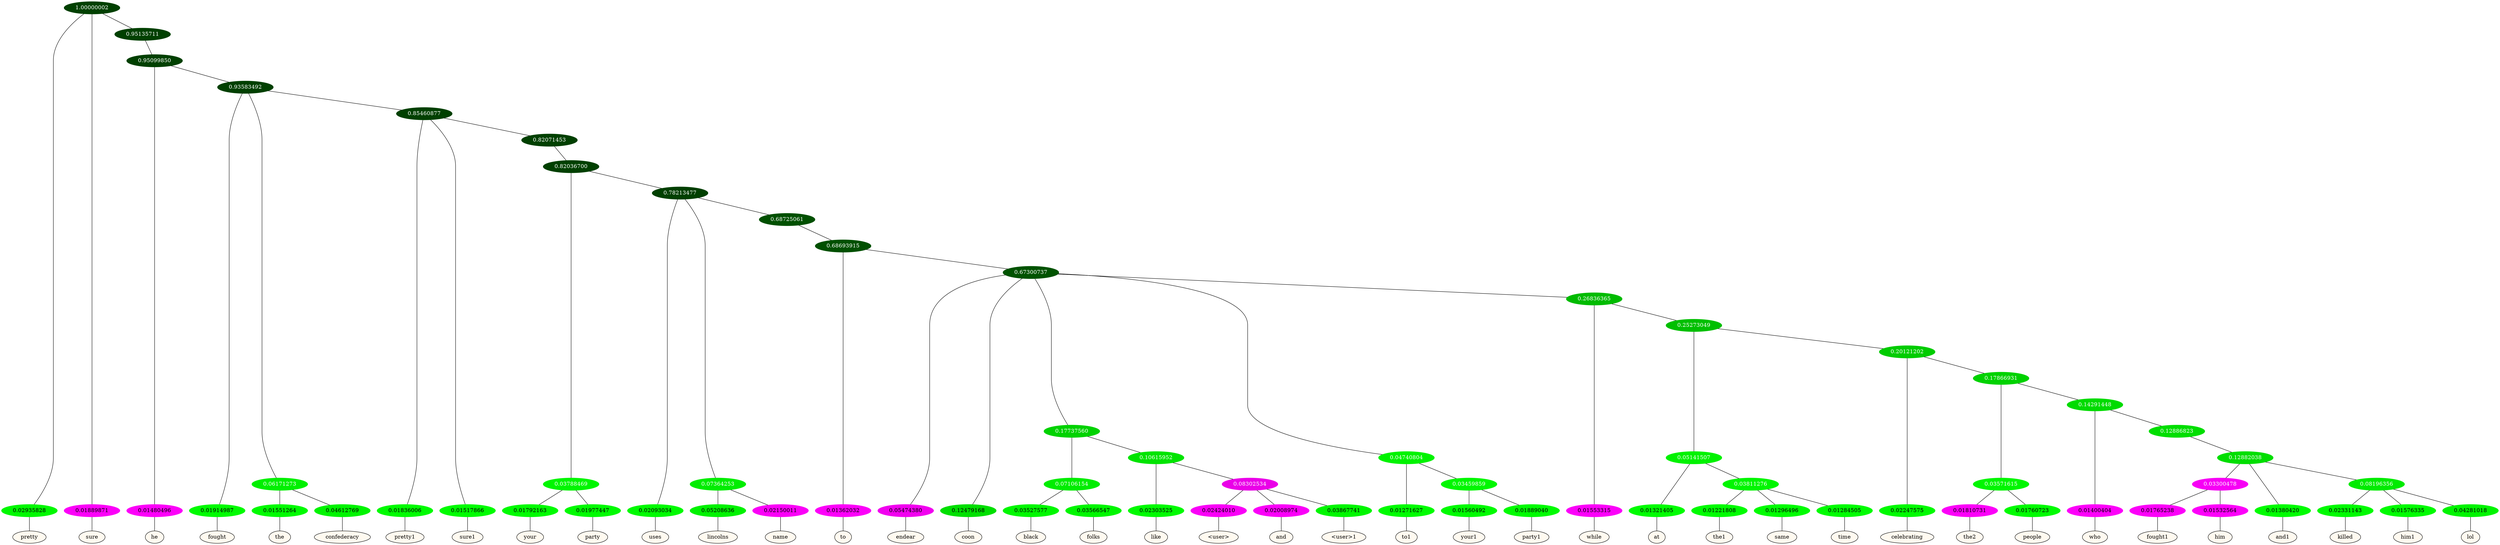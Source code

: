 graph {
	node [format=png height=0.15 nodesep=0.001 ordering=out overlap=prism overlap_scaling=0.01 ranksep=0.001 ratio=0.2 style=filled width=0.15]
	{
		rank=same
		a_w_1 [label=pretty color=black fillcolor=floralwhite style="filled,solid"]
		a_w_2 [label=sure color=black fillcolor=floralwhite style="filled,solid"]
		a_w_5 [label=he color=black fillcolor=floralwhite style="filled,solid"]
		a_w_7 [label=fought color=black fillcolor=floralwhite style="filled,solid"]
		a_w_10 [label=the color=black fillcolor=floralwhite style="filled,solid"]
		a_w_11 [label=confederacy color=black fillcolor=floralwhite style="filled,solid"]
		a_w_12 [label=pretty1 color=black fillcolor=floralwhite style="filled,solid"]
		a_w_13 [label=sure1 color=black fillcolor=floralwhite style="filled,solid"]
		a_w_18 [label=your color=black fillcolor=floralwhite style="filled,solid"]
		a_w_19 [label=party color=black fillcolor=floralwhite style="filled,solid"]
		a_w_20 [label=uses color=black fillcolor=floralwhite style="filled,solid"]
		a_w_23 [label=lincolns color=black fillcolor=floralwhite style="filled,solid"]
		a_w_24 [label=name color=black fillcolor=floralwhite style="filled,solid"]
		a_w_26 [label=to color=black fillcolor=floralwhite style="filled,solid"]
		a_w_28 [label=endear color=black fillcolor=floralwhite style="filled,solid"]
		a_w_29 [label=coon color=black fillcolor=floralwhite style="filled,solid"]
		a_w_39 [label=black color=black fillcolor=floralwhite style="filled,solid"]
		a_w_40 [label=folks color=black fillcolor=floralwhite style="filled,solid"]
		a_w_41 [label=like color=black fillcolor=floralwhite style="filled,solid"]
		a_w_47 [label="\<user\>" color=black fillcolor=floralwhite style="filled,solid"]
		a_w_48 [label=and color=black fillcolor=floralwhite style="filled,solid"]
		a_w_49 [label="\<user\>1" color=black fillcolor=floralwhite style="filled,solid"]
		a_w_35 [label=to1 color=black fillcolor=floralwhite style="filled,solid"]
		a_w_43 [label=your1 color=black fillcolor=floralwhite style="filled,solid"]
		a_w_44 [label=party1 color=black fillcolor=floralwhite style="filled,solid"]
		a_w_37 [label=while color=black fillcolor=floralwhite style="filled,solid"]
		a_w_50 [label=at color=black fillcolor=floralwhite style="filled,solid"]
		a_w_54 [label=the1 color=black fillcolor=floralwhite style="filled,solid"]
		a_w_55 [label=same color=black fillcolor=floralwhite style="filled,solid"]
		a_w_56 [label=time color=black fillcolor=floralwhite style="filled,solid"]
		a_w_52 [label=celebrating color=black fillcolor=floralwhite style="filled,solid"]
		a_w_59 [label=the2 color=black fillcolor=floralwhite style="filled,solid"]
		a_w_60 [label=people color=black fillcolor=floralwhite style="filled,solid"]
		a_w_61 [label=who color=black fillcolor=floralwhite style="filled,solid"]
		a_w_67 [label=fought1 color=black fillcolor=floralwhite style="filled,solid"]
		a_w_68 [label=him color=black fillcolor=floralwhite style="filled,solid"]
		a_w_65 [label=and1 color=black fillcolor=floralwhite style="filled,solid"]
		a_w_69 [label=killed color=black fillcolor=floralwhite style="filled,solid"]
		a_w_70 [label=him1 color=black fillcolor=floralwhite style="filled,solid"]
		a_w_71 [label=lol color=black fillcolor=floralwhite style="filled,solid"]
	}
	a_n_1 -- a_w_1
	a_n_2 -- a_w_2
	a_n_5 -- a_w_5
	a_n_7 -- a_w_7
	a_n_10 -- a_w_10
	a_n_11 -- a_w_11
	a_n_12 -- a_w_12
	a_n_13 -- a_w_13
	a_n_18 -- a_w_18
	a_n_19 -- a_w_19
	a_n_20 -- a_w_20
	a_n_23 -- a_w_23
	a_n_24 -- a_w_24
	a_n_26 -- a_w_26
	a_n_28 -- a_w_28
	a_n_29 -- a_w_29
	a_n_39 -- a_w_39
	a_n_40 -- a_w_40
	a_n_41 -- a_w_41
	a_n_47 -- a_w_47
	a_n_48 -- a_w_48
	a_n_49 -- a_w_49
	a_n_35 -- a_w_35
	a_n_43 -- a_w_43
	a_n_44 -- a_w_44
	a_n_37 -- a_w_37
	a_n_50 -- a_w_50
	a_n_54 -- a_w_54
	a_n_55 -- a_w_55
	a_n_56 -- a_w_56
	a_n_52 -- a_w_52
	a_n_59 -- a_w_59
	a_n_60 -- a_w_60
	a_n_61 -- a_w_61
	a_n_67 -- a_w_67
	a_n_68 -- a_w_68
	a_n_65 -- a_w_65
	a_n_69 -- a_w_69
	a_n_70 -- a_w_70
	a_n_71 -- a_w_71
	{
		rank=same
		a_n_1 [label=0.02935828 color="0.334 1.000 0.971" fontcolor=black]
		a_n_2 [label=0.01889871 color="0.835 1.000 0.981" fontcolor=black]
		a_n_5 [label=0.01480496 color="0.835 1.000 0.985" fontcolor=black]
		a_n_7 [label=0.01914987 color="0.334 1.000 0.981" fontcolor=black]
		a_n_10 [label=0.01551264 color="0.334 1.000 0.984" fontcolor=black]
		a_n_11 [label=0.04612769 color="0.334 1.000 0.954" fontcolor=black]
		a_n_12 [label=0.01836006 color="0.334 1.000 0.982" fontcolor=black]
		a_n_13 [label=0.01517866 color="0.334 1.000 0.985" fontcolor=black]
		a_n_18 [label=0.01792163 color="0.334 1.000 0.982" fontcolor=black]
		a_n_19 [label=0.01977447 color="0.334 1.000 0.980" fontcolor=black]
		a_n_20 [label=0.02093034 color="0.334 1.000 0.979" fontcolor=black]
		a_n_23 [label=0.05208636 color="0.334 1.000 0.948" fontcolor=black]
		a_n_24 [label=0.02150011 color="0.835 1.000 0.978" fontcolor=black]
		a_n_26 [label=0.01362032 color="0.835 1.000 0.986" fontcolor=black]
		a_n_28 [label=0.05474380 color="0.835 1.000 0.945" fontcolor=black]
		a_n_29 [label=0.12479168 color="0.334 1.000 0.875" fontcolor=black]
		a_n_39 [label=0.03527577 color="0.334 1.000 0.965" fontcolor=black]
		a_n_40 [label=0.03566547 color="0.334 1.000 0.964" fontcolor=black]
		a_n_41 [label=0.02303525 color="0.334 1.000 0.977" fontcolor=black]
		a_n_47 [label=0.02424010 color="0.835 1.000 0.976" fontcolor=black]
		a_n_48 [label=0.02008974 color="0.835 1.000 0.980" fontcolor=black]
		a_n_49 [label=0.03867741 color="0.334 1.000 0.961" fontcolor=black]
		a_n_35 [label=0.01271627 color="0.334 1.000 0.987" fontcolor=black]
		a_n_43 [label=0.01560492 color="0.334 1.000 0.984" fontcolor=black]
		a_n_44 [label=0.01889040 color="0.334 1.000 0.981" fontcolor=black]
		a_n_37 [label=0.01553315 color="0.835 1.000 0.984" fontcolor=black]
		a_n_50 [label=0.01321405 color="0.334 1.000 0.987" fontcolor=black]
		a_n_54 [label=0.01221808 color="0.334 1.000 0.988" fontcolor=black]
		a_n_55 [label=0.01296496 color="0.334 1.000 0.987" fontcolor=black]
		a_n_56 [label=0.01284505 color="0.334 1.000 0.987" fontcolor=black]
		a_n_52 [label=0.02247575 color="0.334 1.000 0.978" fontcolor=black]
		a_n_59 [label=0.01810731 color="0.835 1.000 0.982" fontcolor=black]
		a_n_60 [label=0.01760723 color="0.334 1.000 0.982" fontcolor=black]
		a_n_61 [label=0.01400404 color="0.835 1.000 0.986" fontcolor=black]
		a_n_67 [label=0.01765238 color="0.835 1.000 0.982" fontcolor=black]
		a_n_68 [label=0.01532564 color="0.835 1.000 0.985" fontcolor=black]
		a_n_65 [label=0.01380420 color="0.334 1.000 0.986" fontcolor=black]
		a_n_69 [label=0.02331143 color="0.334 1.000 0.977" fontcolor=black]
		a_n_70 [label=0.01576335 color="0.334 1.000 0.984" fontcolor=black]
		a_n_71 [label=0.04281018 color="0.334 1.000 0.957" fontcolor=black]
	}
	a_n_0 [label=1.00000002 color="0.334 1.000 0.250" fontcolor=grey99]
	a_n_0 -- a_n_1
	a_n_0 -- a_n_2
	a_n_3 [label=0.95135711 color="0.334 1.000 0.250" fontcolor=grey99]
	a_n_0 -- a_n_3
	a_n_4 [label=0.95099850 color="0.334 1.000 0.250" fontcolor=grey99]
	a_n_3 -- a_n_4
	a_n_4 -- a_n_5
	a_n_6 [label=0.93583492 color="0.334 1.000 0.250" fontcolor=grey99]
	a_n_4 -- a_n_6
	a_n_6 -- a_n_7
	a_n_8 [label=0.06171273 color="0.334 1.000 0.938" fontcolor=grey99]
	a_n_6 -- a_n_8
	a_n_9 [label=0.85460877 color="0.334 1.000 0.250" fontcolor=grey99]
	a_n_6 -- a_n_9
	a_n_8 -- a_n_10
	a_n_8 -- a_n_11
	a_n_9 -- a_n_12
	a_n_9 -- a_n_13
	a_n_14 [label=0.82071453 color="0.334 1.000 0.250" fontcolor=grey99]
	a_n_9 -- a_n_14
	a_n_15 [label=0.82036700 color="0.334 1.000 0.250" fontcolor=grey99]
	a_n_14 -- a_n_15
	a_n_16 [label=0.03788469 color="0.334 1.000 0.962" fontcolor=grey99]
	a_n_15 -- a_n_16
	a_n_17 [label=0.78213477 color="0.334 1.000 0.250" fontcolor=grey99]
	a_n_15 -- a_n_17
	a_n_16 -- a_n_18
	a_n_16 -- a_n_19
	a_n_17 -- a_n_20
	a_n_21 [label=0.07364253 color="0.334 1.000 0.926" fontcolor=grey99]
	a_n_17 -- a_n_21
	a_n_22 [label=0.68725061 color="0.334 1.000 0.313" fontcolor=grey99]
	a_n_17 -- a_n_22
	a_n_21 -- a_n_23
	a_n_21 -- a_n_24
	a_n_25 [label=0.68693915 color="0.334 1.000 0.313" fontcolor=grey99]
	a_n_22 -- a_n_25
	a_n_25 -- a_n_26
	a_n_27 [label=0.67300737 color="0.334 1.000 0.327" fontcolor=grey99]
	a_n_25 -- a_n_27
	a_n_27 -- a_n_28
	a_n_27 -- a_n_29
	a_n_30 [label=0.17737560 color="0.334 1.000 0.823" fontcolor=grey99]
	a_n_27 -- a_n_30
	a_n_31 [label=0.04740804 color="0.334 1.000 0.953" fontcolor=grey99]
	a_n_27 -- a_n_31
	a_n_32 [label=0.26836365 color="0.334 1.000 0.732" fontcolor=grey99]
	a_n_27 -- a_n_32
	a_n_33 [label=0.07106154 color="0.334 1.000 0.929" fontcolor=grey99]
	a_n_30 -- a_n_33
	a_n_34 [label=0.10615952 color="0.334 1.000 0.894" fontcolor=grey99]
	a_n_30 -- a_n_34
	a_n_31 -- a_n_35
	a_n_36 [label=0.03459859 color="0.334 1.000 0.965" fontcolor=grey99]
	a_n_31 -- a_n_36
	a_n_32 -- a_n_37
	a_n_38 [label=0.25273049 color="0.334 1.000 0.747" fontcolor=grey99]
	a_n_32 -- a_n_38
	a_n_33 -- a_n_39
	a_n_33 -- a_n_40
	a_n_34 -- a_n_41
	a_n_42 [label=0.08302534 color="0.835 1.000 0.917" fontcolor=grey99]
	a_n_34 -- a_n_42
	a_n_36 -- a_n_43
	a_n_36 -- a_n_44
	a_n_45 [label=0.05141507 color="0.334 1.000 0.949" fontcolor=grey99]
	a_n_38 -- a_n_45
	a_n_46 [label=0.20121202 color="0.334 1.000 0.799" fontcolor=grey99]
	a_n_38 -- a_n_46
	a_n_42 -- a_n_47
	a_n_42 -- a_n_48
	a_n_42 -- a_n_49
	a_n_45 -- a_n_50
	a_n_51 [label=0.03811276 color="0.334 1.000 0.962" fontcolor=grey99]
	a_n_45 -- a_n_51
	a_n_46 -- a_n_52
	a_n_53 [label=0.17866931 color="0.334 1.000 0.821" fontcolor=grey99]
	a_n_46 -- a_n_53
	a_n_51 -- a_n_54
	a_n_51 -- a_n_55
	a_n_51 -- a_n_56
	a_n_57 [label=0.03571615 color="0.334 1.000 0.964" fontcolor=grey99]
	a_n_53 -- a_n_57
	a_n_58 [label=0.14291448 color="0.334 1.000 0.857" fontcolor=grey99]
	a_n_53 -- a_n_58
	a_n_57 -- a_n_59
	a_n_57 -- a_n_60
	a_n_58 -- a_n_61
	a_n_62 [label=0.12886823 color="0.334 1.000 0.871" fontcolor=grey99]
	a_n_58 -- a_n_62
	a_n_63 [label=0.12882038 color="0.334 1.000 0.871" fontcolor=grey99]
	a_n_62 -- a_n_63
	a_n_64 [label=0.03300478 color="0.835 1.000 0.967" fontcolor=grey99]
	a_n_63 -- a_n_64
	a_n_63 -- a_n_65
	a_n_66 [label=0.08196356 color="0.334 1.000 0.918" fontcolor=grey99]
	a_n_63 -- a_n_66
	a_n_64 -- a_n_67
	a_n_64 -- a_n_68
	a_n_66 -- a_n_69
	a_n_66 -- a_n_70
	a_n_66 -- a_n_71
}
